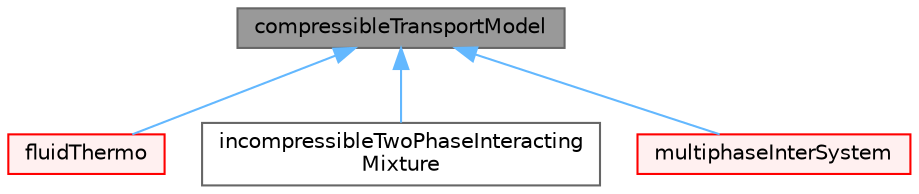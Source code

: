 digraph "compressibleTransportModel"
{
 // LATEX_PDF_SIZE
  bgcolor="transparent";
  edge [fontname=Helvetica,fontsize=10,labelfontname=Helvetica,labelfontsize=10];
  node [fontname=Helvetica,fontsize=10,shape=box,height=0.2,width=0.4];
  Node1 [id="Node000001",label="compressibleTransportModel",height=0.2,width=0.4,color="gray40", fillcolor="grey60", style="filled", fontcolor="black",tooltip="Base-class for all transport models used by the compressible turbulence models."];
  Node1 -> Node2 [id="edge1_Node000001_Node000002",dir="back",color="steelblue1",style="solid",tooltip=" "];
  Node2 [id="Node000002",label="fluidThermo",height=0.2,width=0.4,color="red", fillcolor="#FFF0F0", style="filled",URL="$classFoam_1_1fluidThermo.html",tooltip="Fundamental fluid thermodynamic properties."];
  Node1 -> Node12 [id="edge2_Node000001_Node000012",dir="back",color="steelblue1",style="solid",tooltip=" "];
  Node12 [id="Node000012",label="incompressibleTwoPhaseInteracting\lMixture",height=0.2,width=0.4,color="gray40", fillcolor="white", style="filled",URL="$classFoam_1_1incompressibleTwoPhaseInteractingMixture.html",tooltip="A two-phase incompressible transportModel for interacting phases requiring the direct evaluation of t..."];
  Node1 -> Node13 [id="edge3_Node000001_Node000013",dir="back",color="steelblue1",style="solid",tooltip=" "];
  Node13 [id="Node000013",label="multiphaseInterSystem",height=0.2,width=0.4,color="red", fillcolor="#FFF0F0", style="filled",URL="$classFoam_1_1multiphaseInterSystem.html",tooltip=" "];
}
